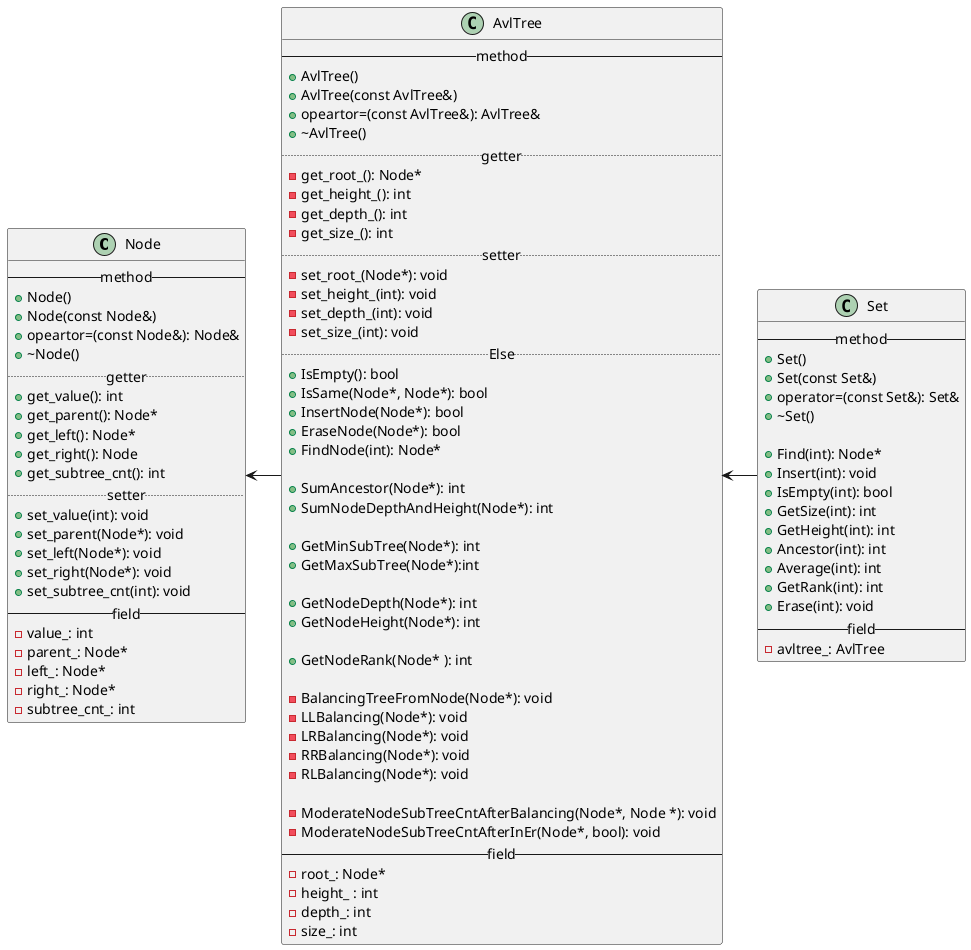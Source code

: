 @startuml
class Node{
--method--
+ Node()
+ Node(const Node&)
+ opeartor=(const Node&): Node&
+ ~Node()
.. getter ..
+ get_value(): int
+ get_parent(): Node*
+ get_left(): Node*
+ get_right(): Node
+ get_subtree_cnt(): int
.. setter ..
+ set_value(int): void
+ set_parent(Node*): void
+ set_left(Node*): void
+ set_right(Node*): void
+ set_subtree_cnt(int): void
--field--
- value_: int
- parent_: Node*
- left_: Node*
- right_: Node*
- subtree_cnt_: int
}

class AvlTree{
--method--
+ AvlTree()
+ AvlTree(const AvlTree&)
+ opeartor=(const AvlTree&): AvlTree&
+ ~AvlTree()
.. getter ..
- get_root_(): Node*
- get_height_(): int
- get_depth_(): int
- get_size_(): int
.. setter ..
- set_root_(Node*): void
- set_height_(int): void
- set_depth_(int): void
- set_size_(int): void
.. Else ..
+ IsEmpty(): bool
+ IsSame(Node*, Node*): bool
+ InsertNode(Node*): bool
+ EraseNode(Node*): bool
+ FindNode(int): Node*

+ SumAncestor(Node*): int
+ SumNodeDepthAndHeight(Node*): int

+ GetMinSubTree(Node*): int
+ GetMaxSubTree(Node*):int

+ GetNodeDepth(Node*): int
+ GetNodeHeight(Node*): int

+ GetNodeRank(Node* ): int

- BalancingTreeFromNode(Node*): void
- LLBalancing(Node*): void
- LRBalancing(Node*): void
- RRBalancing(Node*): void
- RLBalancing(Node*): void

- ModerateNodeSubTreeCntAfterBalancing(Node*, Node *): void
- ModerateNodeSubTreeCntAfterInEr(Node*, bool): void
--field--
- root_: Node*
- height_ : int
- depth_: int
- size_: int
}

class Set{
--method--
+ Set()
+ Set(const Set&)
+ operator=(const Set&): Set&
+ ~Set() 

+ Find(int): Node*
+ Insert(int): void
+ IsEmpty(int): bool
+ GetSize(int): int
+ GetHeight(int): int
+ Ancestor(int): int  
+ Average(int): int
+ GetRank(int): int
+ Erase(int): void
--field--
- avltree_: AvlTree
}
Node <- AvlTree
AvlTree <- Set
@enduml
